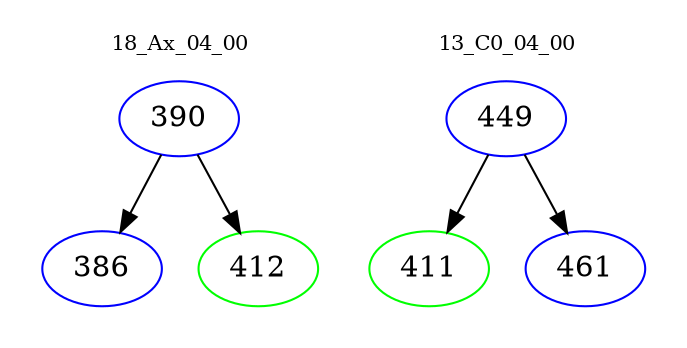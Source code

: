 digraph{
subgraph cluster_0 {
color = white
label = "18_Ax_04_00";
fontsize=10;
T0_390 [label="390", color="blue"]
T0_390 -> T0_386 [color="black"]
T0_386 [label="386", color="blue"]
T0_390 -> T0_412 [color="black"]
T0_412 [label="412", color="green"]
}
subgraph cluster_1 {
color = white
label = "13_C0_04_00";
fontsize=10;
T1_449 [label="449", color="blue"]
T1_449 -> T1_411 [color="black"]
T1_411 [label="411", color="green"]
T1_449 -> T1_461 [color="black"]
T1_461 [label="461", color="blue"]
}
}
